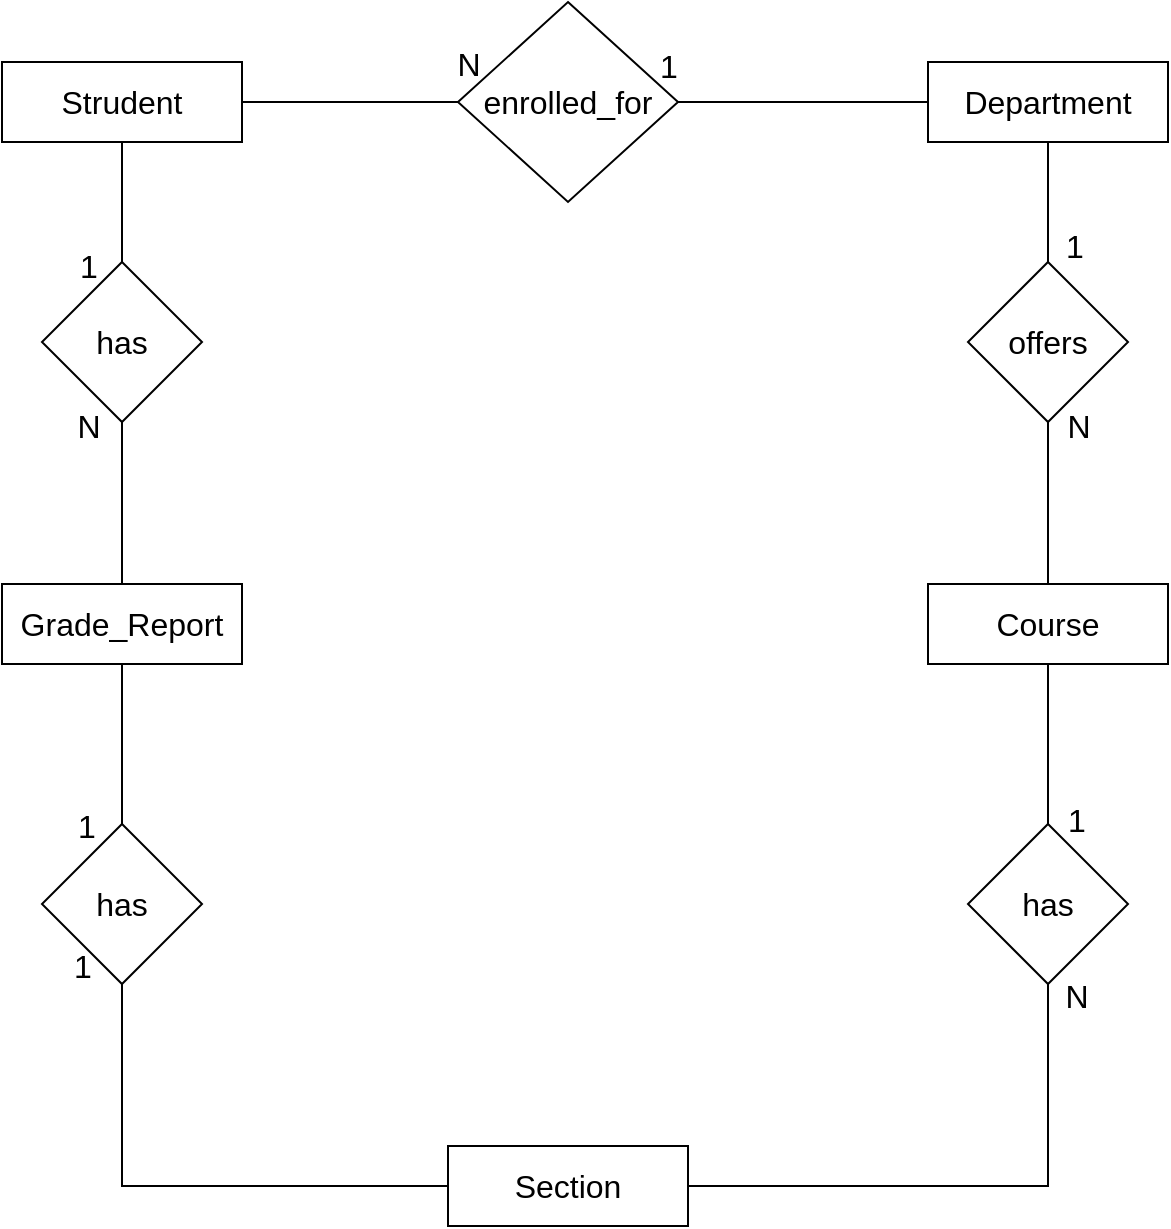 <mxfile version="17.4.0" type="github">
  <diagram id="R2lEEEUBdFMjLlhIrx00" name="Page-1">
    <mxGraphModel dx="978" dy="575" grid="1" gridSize="10" guides="1" tooltips="1" connect="1" arrows="1" fold="1" page="1" pageScale="1" pageWidth="850" pageHeight="1100" math="0" shadow="0" extFonts="Permanent Marker^https://fonts.googleapis.com/css?family=Permanent+Marker">
      <root>
        <mxCell id="0" />
        <mxCell id="1" parent="0" />
        <mxCell id="SYq3K_fjWCFQIKyLRXwa-1" value="Strudent" style="rounded=0;whiteSpace=wrap;html=1;fontSize=16;" vertex="1" parent="1">
          <mxGeometry x="137" y="218" width="120" height="40" as="geometry" />
        </mxCell>
        <mxCell id="SYq3K_fjWCFQIKyLRXwa-2" value="Department" style="rounded=0;whiteSpace=wrap;html=1;fontSize=16;" vertex="1" parent="1">
          <mxGeometry x="600" y="218" width="120" height="40" as="geometry" />
        </mxCell>
        <mxCell id="SYq3K_fjWCFQIKyLRXwa-3" value="Grade_Report" style="rounded=0;whiteSpace=wrap;html=1;fontSize=16;" vertex="1" parent="1">
          <mxGeometry x="137" y="479" width="120" height="40" as="geometry" />
        </mxCell>
        <mxCell id="SYq3K_fjWCFQIKyLRXwa-4" value="Course" style="rounded=0;whiteSpace=wrap;html=1;fontSize=16;" vertex="1" parent="1">
          <mxGeometry x="600" y="479" width="120" height="40" as="geometry" />
        </mxCell>
        <mxCell id="SYq3K_fjWCFQIKyLRXwa-5" value="Section" style="rounded=0;whiteSpace=wrap;html=1;fontSize=16;" vertex="1" parent="1">
          <mxGeometry x="360" y="760" width="120" height="40" as="geometry" />
        </mxCell>
        <mxCell id="SYq3K_fjWCFQIKyLRXwa-6" value="has" style="rhombus;whiteSpace=wrap;html=1;fontSize=16;rounded=0;" vertex="1" parent="1">
          <mxGeometry x="620" y="599" width="80" height="80" as="geometry" />
        </mxCell>
        <mxCell id="SYq3K_fjWCFQIKyLRXwa-9" value="has" style="rhombus;whiteSpace=wrap;html=1;fontSize=16;rounded=0;" vertex="1" parent="1">
          <mxGeometry x="157" y="599" width="80" height="80" as="geometry" />
        </mxCell>
        <mxCell id="SYq3K_fjWCFQIKyLRXwa-13" value="has" style="rhombus;whiteSpace=wrap;html=1;fontSize=16;rounded=0;" vertex="1" parent="1">
          <mxGeometry x="157" y="318" width="80" height="80" as="geometry" />
        </mxCell>
        <mxCell id="SYq3K_fjWCFQIKyLRXwa-16" value="offers" style="rhombus;whiteSpace=wrap;html=1;fontSize=16;rounded=0;" vertex="1" parent="1">
          <mxGeometry x="620" y="318" width="80" height="80" as="geometry" />
        </mxCell>
        <mxCell id="SYq3K_fjWCFQIKyLRXwa-18" value="enrolled_for" style="rhombus;whiteSpace=wrap;html=1;fontSize=16;rounded=0;" vertex="1" parent="1">
          <mxGeometry x="365" y="188" width="110" height="100" as="geometry" />
        </mxCell>
        <mxCell id="SYq3K_fjWCFQIKyLRXwa-20" value="" style="endArrow=none;html=1;rounded=0;fontSize=16;exitX=1;exitY=0.5;exitDx=0;exitDy=0;entryX=0;entryY=0.5;entryDx=0;entryDy=0;" edge="1" parent="1" source="SYq3K_fjWCFQIKyLRXwa-1" target="SYq3K_fjWCFQIKyLRXwa-18">
          <mxGeometry width="50" height="50" relative="1" as="geometry">
            <mxPoint x="400" y="508" as="sourcePoint" />
            <mxPoint x="450" y="458" as="targetPoint" />
          </mxGeometry>
        </mxCell>
        <mxCell id="SYq3K_fjWCFQIKyLRXwa-21" value="" style="endArrow=none;html=1;rounded=0;fontSize=16;exitX=1;exitY=0.5;exitDx=0;exitDy=0;entryX=0;entryY=0.5;entryDx=0;entryDy=0;" edge="1" parent="1" source="SYq3K_fjWCFQIKyLRXwa-18" target="SYq3K_fjWCFQIKyLRXwa-2">
          <mxGeometry width="50" height="50" relative="1" as="geometry">
            <mxPoint x="250" y="248" as="sourcePoint" />
            <mxPoint x="375" y="248" as="targetPoint" />
          </mxGeometry>
        </mxCell>
        <mxCell id="SYq3K_fjWCFQIKyLRXwa-22" value="" style="endArrow=none;html=1;rounded=0;fontSize=16;entryX=0.5;entryY=1;entryDx=0;entryDy=0;exitX=0.5;exitY=0;exitDx=0;exitDy=0;" edge="1" parent="1" source="SYq3K_fjWCFQIKyLRXwa-13" target="SYq3K_fjWCFQIKyLRXwa-1">
          <mxGeometry width="50" height="50" relative="1" as="geometry">
            <mxPoint x="400" y="508" as="sourcePoint" />
            <mxPoint x="450" y="458" as="targetPoint" />
          </mxGeometry>
        </mxCell>
        <mxCell id="SYq3K_fjWCFQIKyLRXwa-23" value="" style="endArrow=none;html=1;rounded=0;fontSize=16;entryX=0.5;entryY=1;entryDx=0;entryDy=0;exitX=0.5;exitY=0;exitDx=0;exitDy=0;" edge="1" parent="1" source="SYq3K_fjWCFQIKyLRXwa-3" target="SYq3K_fjWCFQIKyLRXwa-13">
          <mxGeometry width="50" height="50" relative="1" as="geometry">
            <mxPoint x="400" y="450" as="sourcePoint" />
            <mxPoint x="450" y="400" as="targetPoint" />
          </mxGeometry>
        </mxCell>
        <mxCell id="SYq3K_fjWCFQIKyLRXwa-24" value="" style="endArrow=none;html=1;rounded=0;fontSize=16;entryX=0.5;entryY=1;entryDx=0;entryDy=0;exitX=0.5;exitY=0;exitDx=0;exitDy=0;" edge="1" parent="1" source="SYq3K_fjWCFQIKyLRXwa-4" target="SYq3K_fjWCFQIKyLRXwa-16">
          <mxGeometry width="50" height="50" relative="1" as="geometry">
            <mxPoint x="400" y="450" as="sourcePoint" />
            <mxPoint x="450" y="400" as="targetPoint" />
          </mxGeometry>
        </mxCell>
        <mxCell id="SYq3K_fjWCFQIKyLRXwa-25" value="" style="endArrow=none;html=1;rounded=0;fontSize=16;entryX=0.5;entryY=1;entryDx=0;entryDy=0;exitX=0.5;exitY=0;exitDx=0;exitDy=0;" edge="1" parent="1" source="SYq3K_fjWCFQIKyLRXwa-16" target="SYq3K_fjWCFQIKyLRXwa-2">
          <mxGeometry width="50" height="50" relative="1" as="geometry">
            <mxPoint x="400" y="508" as="sourcePoint" />
            <mxPoint x="450" y="458" as="targetPoint" />
          </mxGeometry>
        </mxCell>
        <mxCell id="SYq3K_fjWCFQIKyLRXwa-26" value="" style="endArrow=none;html=1;rounded=0;fontSize=16;entryX=0.5;entryY=1;entryDx=0;entryDy=0;exitX=0.5;exitY=0;exitDx=0;exitDy=0;" edge="1" parent="1" source="SYq3K_fjWCFQIKyLRXwa-9" target="SYq3K_fjWCFQIKyLRXwa-3">
          <mxGeometry width="50" height="50" relative="1" as="geometry">
            <mxPoint x="400" y="450" as="sourcePoint" />
            <mxPoint x="450" y="400" as="targetPoint" />
          </mxGeometry>
        </mxCell>
        <mxCell id="SYq3K_fjWCFQIKyLRXwa-27" value="" style="endArrow=none;html=1;rounded=0;fontSize=16;entryX=0.5;entryY=1;entryDx=0;entryDy=0;exitX=0.5;exitY=0;exitDx=0;exitDy=0;" edge="1" parent="1" source="SYq3K_fjWCFQIKyLRXwa-6" target="SYq3K_fjWCFQIKyLRXwa-4">
          <mxGeometry width="50" height="50" relative="1" as="geometry">
            <mxPoint x="400" y="680" as="sourcePoint" />
            <mxPoint x="450" y="630" as="targetPoint" />
          </mxGeometry>
        </mxCell>
        <mxCell id="SYq3K_fjWCFQIKyLRXwa-28" value="" style="endArrow=none;html=1;rounded=0;fontSize=16;exitX=0.5;exitY=1;exitDx=0;exitDy=0;entryX=0;entryY=0.5;entryDx=0;entryDy=0;" edge="1" parent="1" source="SYq3K_fjWCFQIKyLRXwa-9" target="SYq3K_fjWCFQIKyLRXwa-5">
          <mxGeometry width="50" height="50" relative="1" as="geometry">
            <mxPoint x="400" y="560" as="sourcePoint" />
            <mxPoint x="450" y="510" as="targetPoint" />
            <Array as="points">
              <mxPoint x="197" y="780" />
            </Array>
          </mxGeometry>
        </mxCell>
        <mxCell id="SYq3K_fjWCFQIKyLRXwa-29" value="" style="endArrow=none;html=1;rounded=0;fontSize=16;entryX=0.5;entryY=1;entryDx=0;entryDy=0;exitX=1;exitY=0.5;exitDx=0;exitDy=0;" edge="1" parent="1" source="SYq3K_fjWCFQIKyLRXwa-5" target="SYq3K_fjWCFQIKyLRXwa-6">
          <mxGeometry width="50" height="50" relative="1" as="geometry">
            <mxPoint x="400" y="560" as="sourcePoint" />
            <mxPoint x="450" y="510" as="targetPoint" />
            <Array as="points">
              <mxPoint x="660" y="780" />
            </Array>
          </mxGeometry>
        </mxCell>
        <mxCell id="SYq3K_fjWCFQIKyLRXwa-31" value="1" style="text;html=1;align=center;verticalAlign=middle;resizable=0;points=[];autosize=1;strokeColor=none;fillColor=none;fontSize=16;" vertex="1" parent="1">
          <mxGeometry x="460" y="210" width="20" height="20" as="geometry" />
        </mxCell>
        <mxCell id="SYq3K_fjWCFQIKyLRXwa-32" value="N" style="text;html=1;align=center;verticalAlign=middle;resizable=0;points=[];autosize=1;strokeColor=none;fillColor=none;fontSize=16;" vertex="1" parent="1">
          <mxGeometry x="355" y="209" width="30" height="20" as="geometry" />
        </mxCell>
        <mxCell id="SYq3K_fjWCFQIKyLRXwa-33" value="N" style="text;html=1;align=center;verticalAlign=middle;resizable=0;points=[];autosize=1;strokeColor=none;fillColor=none;fontSize=16;" vertex="1" parent="1">
          <mxGeometry x="165" y="390" width="30" height="20" as="geometry" />
        </mxCell>
        <mxCell id="SYq3K_fjWCFQIKyLRXwa-34" value="1" style="text;html=1;align=center;verticalAlign=middle;resizable=0;points=[];autosize=1;strokeColor=none;fillColor=none;fontSize=16;" vertex="1" parent="1">
          <mxGeometry x="170" y="310" width="20" height="20" as="geometry" />
        </mxCell>
        <mxCell id="SYq3K_fjWCFQIKyLRXwa-35" value="1" style="text;html=1;align=center;verticalAlign=middle;resizable=0;points=[];autosize=1;strokeColor=none;fillColor=none;fontSize=16;" vertex="1" parent="1">
          <mxGeometry x="167" y="660" width="20" height="20" as="geometry" />
        </mxCell>
        <mxCell id="SYq3K_fjWCFQIKyLRXwa-36" value="1" style="text;html=1;align=center;verticalAlign=middle;resizable=0;points=[];autosize=1;strokeColor=none;fillColor=none;fontSize=16;" vertex="1" parent="1">
          <mxGeometry x="169" y="590" width="20" height="20" as="geometry" />
        </mxCell>
        <mxCell id="SYq3K_fjWCFQIKyLRXwa-37" value="1" style="text;html=1;align=center;verticalAlign=middle;resizable=0;points=[];autosize=1;strokeColor=none;fillColor=none;fontSize=16;" vertex="1" parent="1">
          <mxGeometry x="664" y="587" width="20" height="20" as="geometry" />
        </mxCell>
        <mxCell id="SYq3K_fjWCFQIKyLRXwa-38" value="N" style="text;html=1;align=center;verticalAlign=middle;resizable=0;points=[];autosize=1;strokeColor=none;fillColor=none;fontSize=16;" vertex="1" parent="1">
          <mxGeometry x="659" y="675" width="30" height="20" as="geometry" />
        </mxCell>
        <mxCell id="SYq3K_fjWCFQIKyLRXwa-39" value="N" style="text;html=1;align=center;verticalAlign=middle;resizable=0;points=[];autosize=1;strokeColor=none;fillColor=none;fontSize=16;" vertex="1" parent="1">
          <mxGeometry x="660" y="390" width="30" height="20" as="geometry" />
        </mxCell>
        <mxCell id="SYq3K_fjWCFQIKyLRXwa-40" value="1" style="text;html=1;align=center;verticalAlign=middle;resizable=0;points=[];autosize=1;strokeColor=none;fillColor=none;fontSize=16;" vertex="1" parent="1">
          <mxGeometry x="663" y="300" width="20" height="20" as="geometry" />
        </mxCell>
      </root>
    </mxGraphModel>
  </diagram>
</mxfile>
